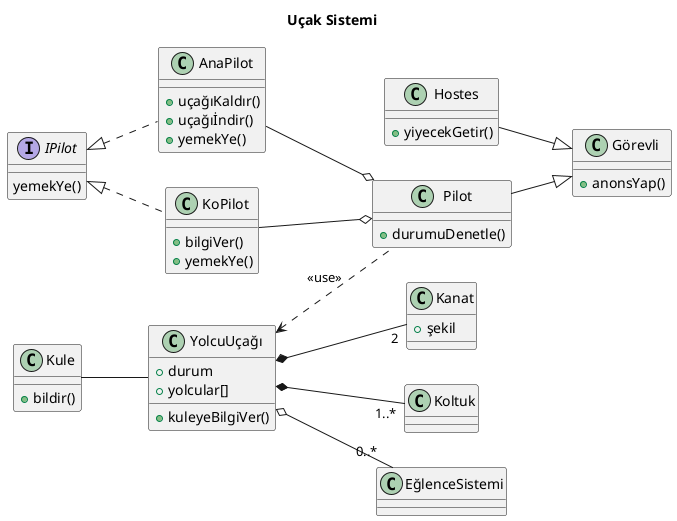 @startuml
left to right direction

title Uçak Sistemi


class Kanat {
 +şekil
}

class Kule {
  +bildir()
}

class YolcuUçağı {
  +durum
  +yolcular[]
  +kuleyeBilgiVer()
}

' İki pilot aynı yemekleri yemezler, bu yüzden bu fonksiyon her pilot için override edilecek. 
interface IPilot {
  yemekYe()
}

class AnaPilot {
  +uçağıKaldır()
  +uçağıİndir()
  +yemekYe()
}

class KoPilot {
  +bilgiVer()
  +yemekYe()
}

class Pilot {
  +durumuDenetle()
}

class Hostes {
  +yiyecekGetir()
}

class Görevli {
  +anonsYap()
}

YolcuUçağı *-- "1..*" Koltuk
YolcuUçağı *-- "2" Kanat
YolcuUçağı o-- "0..*" EğlenceSistemi

YolcuUçağı <.. Pilot : "<<use>>"

IPilot <|.. KoPilot
IPilot <|.. AnaPilot

AnaPilot --o Pilot
KoPilot --o Pilot

Pilot --|> Görevli
Hostes --|> Görevli

Kule -- YolcuUçağı


@enduml